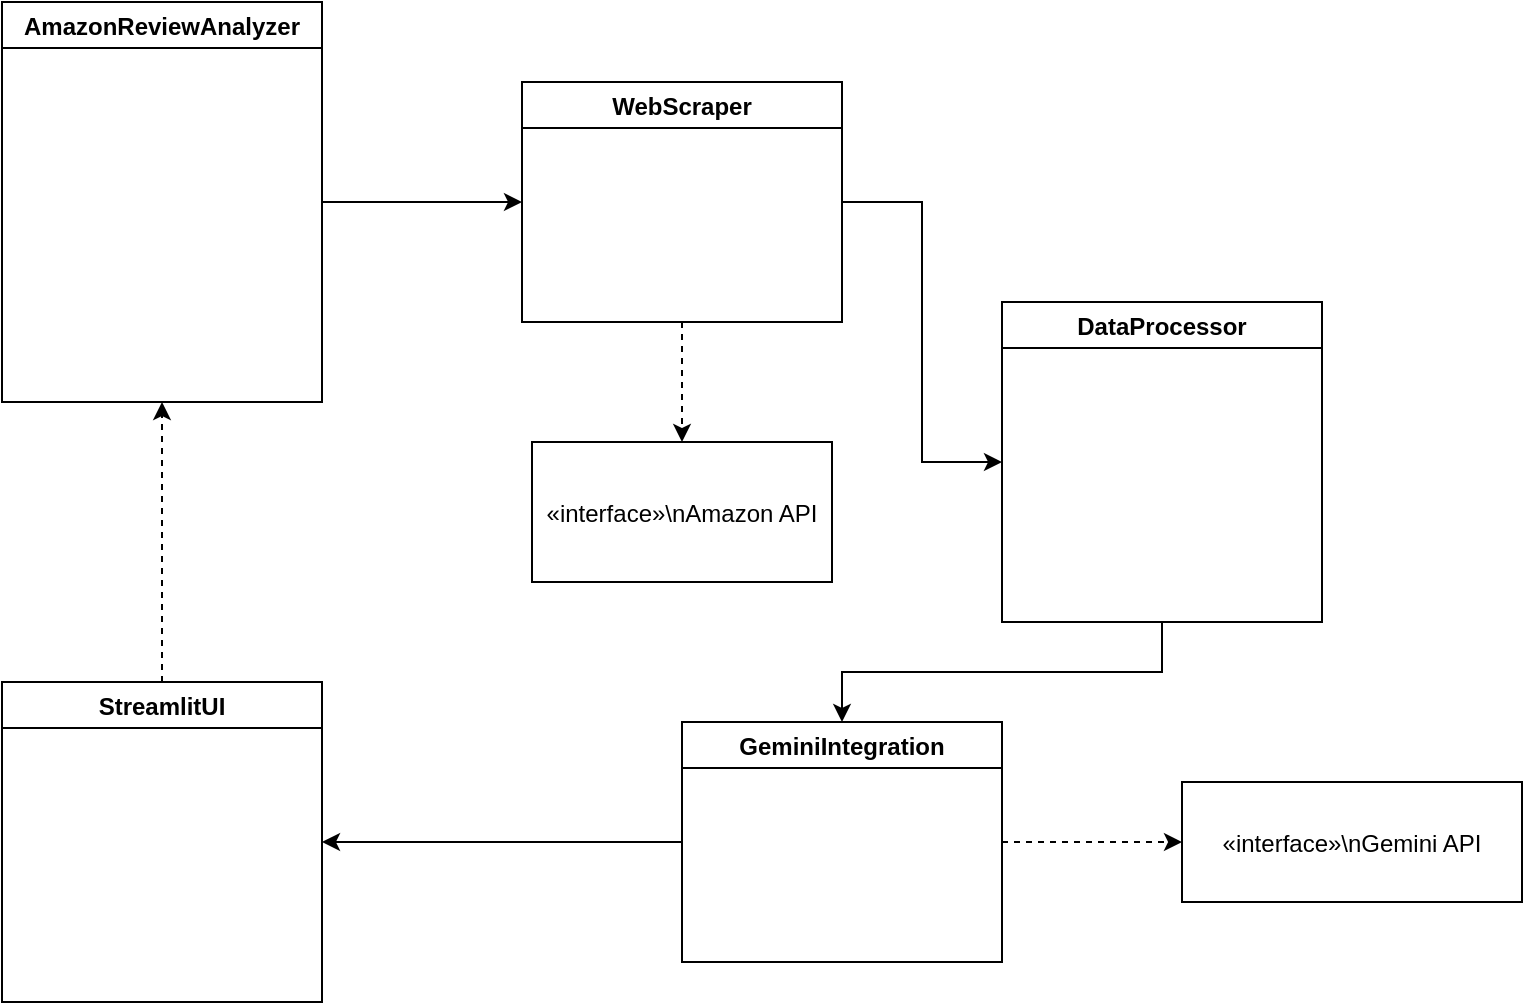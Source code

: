 <mxfile>
  <diagram id="MRvwVblzFliYrnxMJhZt" name="Page-1">
    <mxGraphModel dx="1156" dy="1676" grid="1" gridSize="10" guides="1" tooltips="1" connect="1" arrows="1" fold="1" page="1" pageScale="1" pageWidth="850" pageHeight="1100" math="0" shadow="0">
      <root>
        <mxCell id="0" />
        <mxCell id="1" parent="0" />
        <mxCell id="mainApp" value="AmazonReviewAnalyzer" style="swimlane" parent="1" vertex="1">
          <mxGeometry x="20" y="-30" width="160" height="200" as="geometry" />
        </mxCell>
        <mxCell id="webScraper" value="WebScraper" style="swimlane" parent="1" vertex="1">
          <mxGeometry x="280" y="10" width="160" height="120" as="geometry" />
        </mxCell>
        <mxCell id="dataProcessor" value="DataProcessor" style="swimlane" parent="1" vertex="1">
          <mxGeometry x="520" y="120" width="160" height="160" as="geometry">
            <mxRectangle x="520" y="120" width="120" height="30" as="alternateBounds" />
          </mxGeometry>
        </mxCell>
        <mxCell id="geminiIntegration" value="GeminiIntegration" style="swimlane" parent="1" vertex="1">
          <mxGeometry x="360" y="330" width="160" height="120" as="geometry" />
        </mxCell>
        <mxCell id="uiLayer" value="StreamlitUI" style="swimlane" parent="1" vertex="1">
          <mxGeometry x="20" y="310" width="160" height="160" as="geometry" />
        </mxCell>
        <mxCell id="flow1" style="edgeStyle=orthogonalEdgeStyle;rounded=0;html=1;dashed=1;" parent="1" source="uiLayer" target="mainApp" edge="1">
          <mxGeometry relative="1" as="geometry" />
        </mxCell>
        <mxCell id="flow2" style="edgeStyle=orthogonalEdgeStyle;rounded=0;html=1;" parent="1" source="mainApp" target="webScraper" edge="1">
          <mxGeometry relative="1" as="geometry" />
        </mxCell>
        <mxCell id="flow3" style="edgeStyle=orthogonalEdgeStyle;rounded=0;html=1;" parent="1" source="webScraper" target="dataProcessor" edge="1">
          <mxGeometry relative="1" as="geometry" />
        </mxCell>
        <mxCell id="flow4" style="edgeStyle=orthogonalEdgeStyle;rounded=0;html=1;" parent="1" source="dataProcessor" target="geminiIntegration" edge="1">
          <mxGeometry relative="1" as="geometry" />
        </mxCell>
        <mxCell id="flow5" style="edgeStyle=orthogonalEdgeStyle;rounded=0;html=1;" parent="1" source="geminiIntegration" target="uiLayer" edge="1">
          <mxGeometry relative="1" as="geometry" />
        </mxCell>
        <mxCell id="amazonApi" value="«interface»\nAmazon API" style="shape=umlInterface;" parent="1" vertex="1">
          <mxGeometry x="285" y="190" width="150" height="70" as="geometry" />
        </mxCell>
        <mxCell id="geminiApi" value="«interface»\nGemini API" style="shape=umlInterface;metaEdit=1;dropTarget=1;" parent="1" vertex="1">
          <mxGeometry x="610" y="360" width="170" height="60" as="geometry" />
        </mxCell>
        <mxCell id="dep1" style="edgeStyle=orthogonalEdgeStyle;rounded=0;html=1;dashed=1;" parent="1" source="webScraper" target="amazonApi" edge="1">
          <mxGeometry relative="1" as="geometry" />
        </mxCell>
        <mxCell id="dep2" style="edgeStyle=orthogonalEdgeStyle;rounded=0;html=1;dashed=1;" parent="1" source="geminiIntegration" target="geminiApi" edge="1">
          <mxGeometry relative="1" as="geometry" />
        </mxCell>
      </root>
    </mxGraphModel>
  </diagram>
  <diagram id="-yp83vN6GwnpRh-U_gYM" name="Page-1">
    <mxGraphModel>
      <root>
        <mxCell id="0" />
        <mxCell id="1" parent="0" />
        <!-- Main Components -->
        <mxCell id="main" value="AmazonReviewAnalyzer" style="swimlane;fontSize=12" vertex="1" parent="1">
          <mxGeometry x="100" y="40" width="160" height="200" as="geometry" />
        </mxCell>
        <mxCell id="webScraper" value="WebScraper" style="swimlane;fontSize=12" vertex="1" parent="1">
          <mxGeometry x="300" y="40" width="160" height="80" as="geometry" />
        </mxCell>
        <mxCell id="dataProc" value="DataProcessor" style="swimlane;fontSize=12" vertex="1" parent="1">
          <mxGeometry x="300" y="140" width="160" height="80" as="geometry" />
        </mxCell>
        <mxCell id="gemini" value="GeminiIntegration" style="swimlane;fontSize=12" vertex="1" parent="1">
          <mxGeometry x="100" y="260" width="160" height="80" as="geometry" />
        </mxCell>
        <mxCell id="ui" value="StreamlitUI" style="swimlane;fontSize=12" vertex="1" parent="1">
          <mxGeometry x="500" y="40" width="160" height="80" as="geometry" />
        </mxCell>
        <!-- Interfaces -->
        <mxCell id="amazonAPI" value="«interface»\nAmazon API" style="shape=umlInterface;fontSize=12" vertex="1" parent="1">
          <mxGeometry x="300" y="240" width="120" height="60" as="geometry" />
        </mxCell>
        <mxCell id="geminiAPI" value="«interface»\nGemini API" style="shape=umlInterface;fontSize=12" vertex="1" parent="1">
          <mxGeometry x="100" y="360" width="120" height="60" as="geometry" />
        </mxCell>
        <!-- Connections -->
        <mxCell id="conn1" style="edgeStyle=orthogonalEdgeStyle;rounded=0;html=1;exitX=1;exitY=0.5;entryX=0;entryY=0.5;" edge="1" source="webScraper" target="dataProc" parent="1">
          <mxGeometry relative="1" as="geometry">
            <mxPoint x="460" y="80" as="targetPoint" />
          </mxGeometry>
        </mxCell>
        <mxCell id="conn2" style="edgeStyle=orthogonalEdgeStyle;rounded=0;html=1;exitX=0.5;exitY=1;entryX=0.5;entryY=0;" edge="1" source="dataProc" target="gemini" parent="1">
          <mxGeometry relative="1" as="geometry" />
        </mxCell>
        <mxCell id="conn3" style="edgeStyle=orthogonalEdgeStyle;rounded=0;html=1;dashed=1;exitX=0.5;exitY=1;entryX=0.5;entryY=0;" edge="1" source="webScraper" target="amazonAPI" parent="1">
          <mxGeometry relative="1" as="geometry" />
        </mxCell>
        <mxCell id="conn4" style="edgeStyle=orthogonalEdgeStyle;rounded=0;html=1;dashed=1;exitX=0.5;exitY=1;entryX=0.5;entryY=0;" edge="1" source="gemini" target="geminiAPI" parent="1">
          <mxGeometry relative="1" as="geometry" />
        </mxCell>
        <mxCell id="conn5" style="edgeStyle=orthogonalEdgeStyle;rounded=0;html=1;exitX=1;exitY=0.5;entryX=0;entryY=0.5;" edge="1" source="gemini" target="ui" parent="1">
          <mxGeometry relative="1" as="geometry" />
        </mxCell>
        <mxCell id="conn6" style="edgeStyle=orthogonalEdgeStyle;rounded=0;html=1;exitX=0.5;exitY=0;entryX=0.5;entryY=1;" edge="1" source="ui" target="main" parent="1">
          <mxGeometry relative="1" as="geometry" />
        </mxCell>
      </root>
    </mxGraphModel>
  </diagram>
</mxfile>
